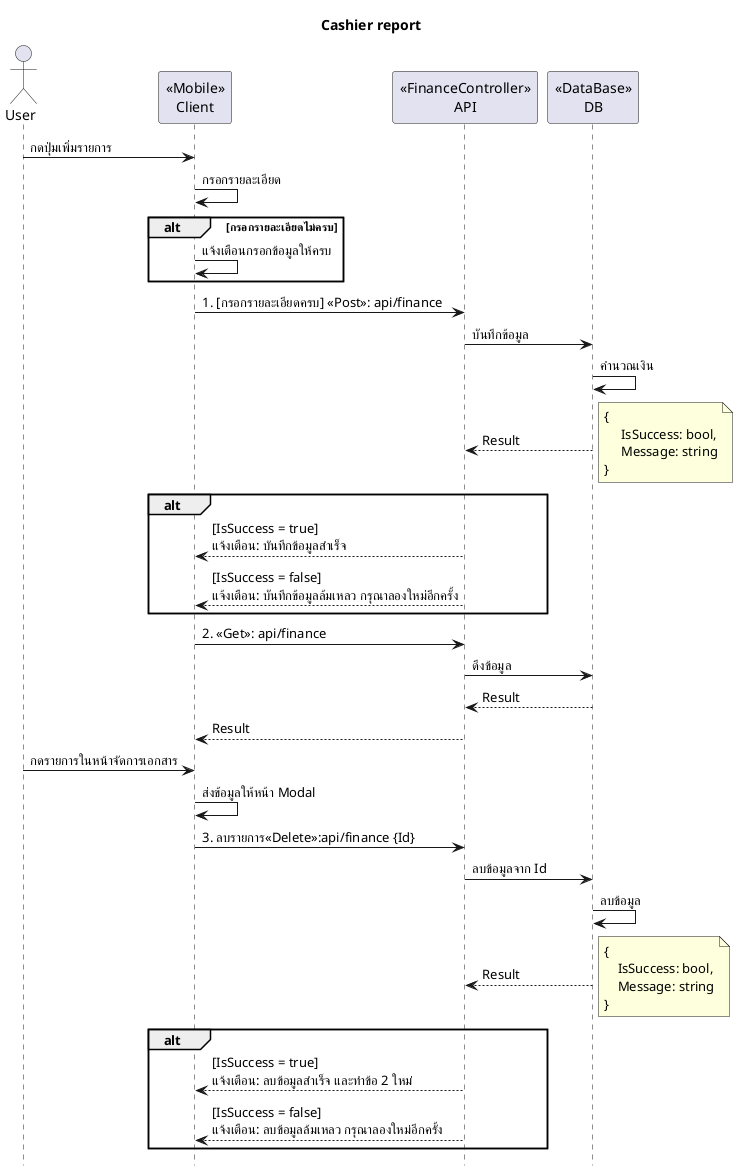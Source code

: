 @startuml

hide footbox
title Cashier report

actor User
participant "<<Mobile>>\nClient" as Client
participant "<<FinanceController>>\nAPI" as API
participant "<<DataBase>>\nDB" as DB


User -> Client: กดปุ่มเพิ่มรายการ
Client -> Client: กรอกรายละเอียด
alt กรอกรายละเอียดไม่ครบ
    Client -> Client: แจ้งเตือนกรอกข้อมูลให้ครบ
end
Client -> API: 1. [กรอกรายละเอียดครบ] <<Post>>: api/finance
API -> DB: บันทึกข้อมูล
DB -> DB: คำนวณเงิน
DB --> API: Result
note right
    {
         IsSuccess: bool,
         Message: string
    }
end note
alt
API --> Client: [IsSuccess = true]\nแจ้งเตือน: บันทึกข้อมูลสำเร็จ
API --> Client: [IsSuccess = false]\nแจ้งเตือน: บันทึกข้อมูลล้มเหลว กรุณาลองใหม่อีกครั้ง
end

Client -> API: 2. <<Get>>: api/finance
API -> DB: ดึงข้อมูล
DB --> API: Result
API --> Client: Result

User -> Client: กดรายการในหน้าจัดการเอกสาร
Client -> Client: ส่งข้อมูลให้หน้า Modal
Client -> API: 3. ลบรายการ<<Delete>>:api/finance {Id}
API -> DB: ลบข้อมูลจาก Id
DB -> DB: ลบข้อมูล
DB --> API: Result
note right
    {
        IsSuccess: bool,
        Message: string
    }
end note
alt 
API --> Client: [IsSuccess = true]\nแจ้งเตือน: ลบข้อมูลสำเร็จ และทำข้อ 2 ใหม่
API --> Client: [IsSuccess = false]\nแจ้งเตือน: ลบข้อมูลล้มเหลว กรุณาลองใหม่อีกครั้ง
end
@enduml
